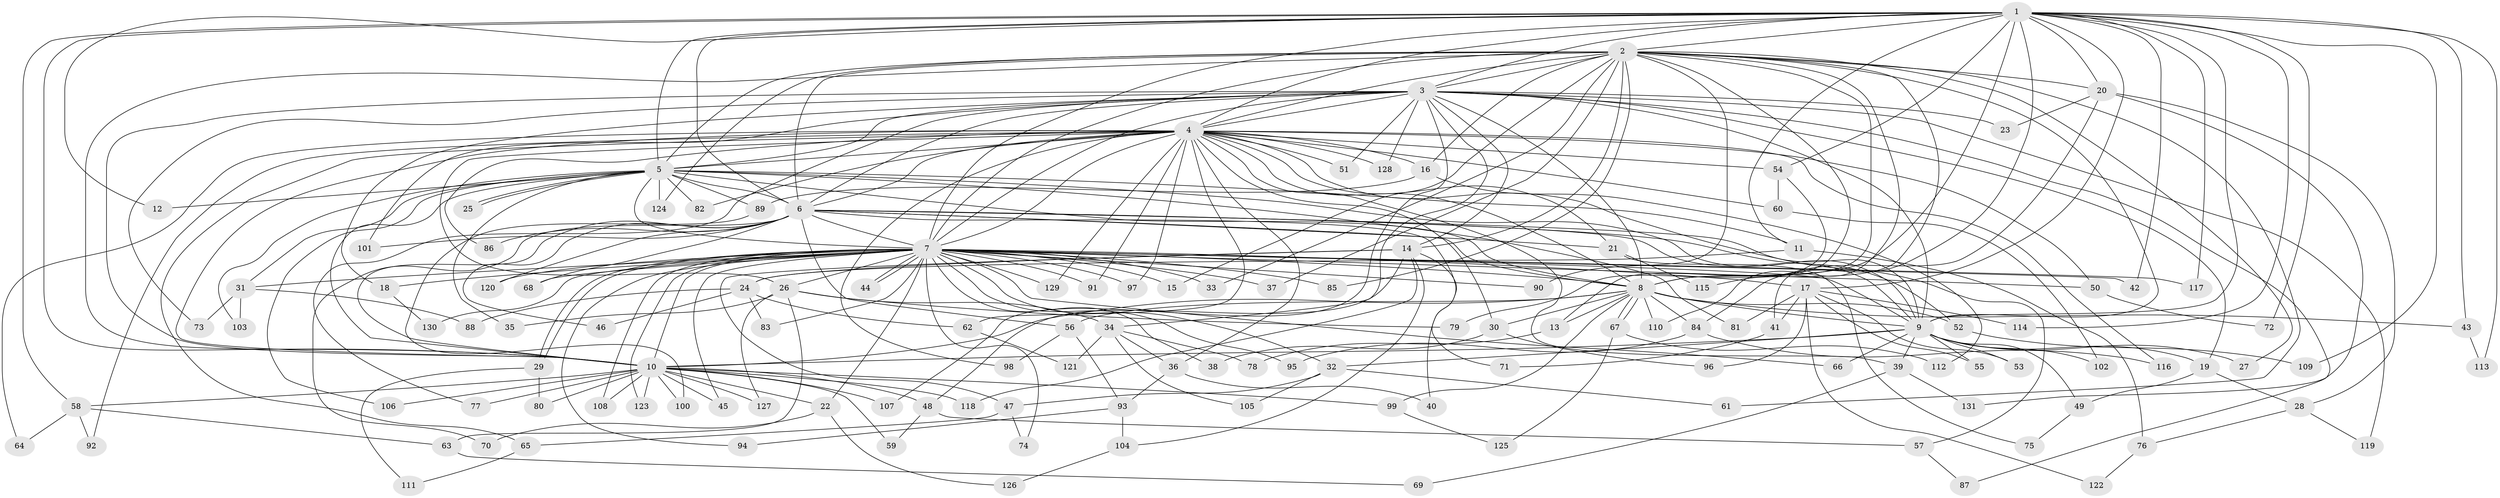 // Generated by graph-tools (version 1.1) at 2025/43/03/09/25 04:43:09]
// undirected, 131 vertices, 287 edges
graph export_dot {
graph [start="1"]
  node [color=gray90,style=filled];
  1;
  2;
  3;
  4;
  5;
  6;
  7;
  8;
  9;
  10;
  11;
  12;
  13;
  14;
  15;
  16;
  17;
  18;
  19;
  20;
  21;
  22;
  23;
  24;
  25;
  26;
  27;
  28;
  29;
  30;
  31;
  32;
  33;
  34;
  35;
  36;
  37;
  38;
  39;
  40;
  41;
  42;
  43;
  44;
  45;
  46;
  47;
  48;
  49;
  50;
  51;
  52;
  53;
  54;
  55;
  56;
  57;
  58;
  59;
  60;
  61;
  62;
  63;
  64;
  65;
  66;
  67;
  68;
  69;
  70;
  71;
  72;
  73;
  74;
  75;
  76;
  77;
  78;
  79;
  80;
  81;
  82;
  83;
  84;
  85;
  86;
  87;
  88;
  89;
  90;
  91;
  92;
  93;
  94;
  95;
  96;
  97;
  98;
  99;
  100;
  101;
  102;
  103;
  104;
  105;
  106;
  107;
  108;
  109;
  110;
  111;
  112;
  113;
  114;
  115;
  116;
  117;
  118;
  119;
  120;
  121;
  122;
  123;
  124;
  125;
  126;
  127;
  128;
  129;
  130;
  131;
  1 -- 2;
  1 -- 3;
  1 -- 4;
  1 -- 5;
  1 -- 6;
  1 -- 7;
  1 -- 8;
  1 -- 9;
  1 -- 10;
  1 -- 11;
  1 -- 12;
  1 -- 17;
  1 -- 20;
  1 -- 42;
  1 -- 43;
  1 -- 54;
  1 -- 58;
  1 -- 72;
  1 -- 84;
  1 -- 109;
  1 -- 113;
  1 -- 114;
  1 -- 117;
  2 -- 3;
  2 -- 4;
  2 -- 5;
  2 -- 6;
  2 -- 7;
  2 -- 8;
  2 -- 9;
  2 -- 10;
  2 -- 13;
  2 -- 14;
  2 -- 15;
  2 -- 16;
  2 -- 20;
  2 -- 27;
  2 -- 33;
  2 -- 37;
  2 -- 61;
  2 -- 85;
  2 -- 90;
  2 -- 110;
  2 -- 115;
  2 -- 124;
  3 -- 4;
  3 -- 5;
  3 -- 6;
  3 -- 7;
  3 -- 8;
  3 -- 9;
  3 -- 10;
  3 -- 14;
  3 -- 18;
  3 -- 19;
  3 -- 23;
  3 -- 34;
  3 -- 51;
  3 -- 73;
  3 -- 77;
  3 -- 87;
  3 -- 101;
  3 -- 107;
  3 -- 119;
  3 -- 128;
  4 -- 5;
  4 -- 6;
  4 -- 7;
  4 -- 8;
  4 -- 9;
  4 -- 10;
  4 -- 16;
  4 -- 21;
  4 -- 26;
  4 -- 30;
  4 -- 36;
  4 -- 39;
  4 -- 50;
  4 -- 51;
  4 -- 54;
  4 -- 60;
  4 -- 62;
  4 -- 64;
  4 -- 65;
  4 -- 82;
  4 -- 86;
  4 -- 91;
  4 -- 92;
  4 -- 97;
  4 -- 98;
  4 -- 116;
  4 -- 128;
  4 -- 129;
  5 -- 6;
  5 -- 7;
  5 -- 8;
  5 -- 9;
  5 -- 10;
  5 -- 11;
  5 -- 12;
  5 -- 25;
  5 -- 25;
  5 -- 31;
  5 -- 35;
  5 -- 81;
  5 -- 82;
  5 -- 89;
  5 -- 103;
  5 -- 106;
  5 -- 124;
  6 -- 7;
  6 -- 8;
  6 -- 9;
  6 -- 10;
  6 -- 21;
  6 -- 46;
  6 -- 52;
  6 -- 56;
  6 -- 57;
  6 -- 68;
  6 -- 70;
  6 -- 71;
  6 -- 86;
  6 -- 101;
  6 -- 120;
  7 -- 8;
  7 -- 9;
  7 -- 10;
  7 -- 15;
  7 -- 17;
  7 -- 18;
  7 -- 22;
  7 -- 26;
  7 -- 29;
  7 -- 29;
  7 -- 31;
  7 -- 32;
  7 -- 33;
  7 -- 37;
  7 -- 38;
  7 -- 42;
  7 -- 44;
  7 -- 44;
  7 -- 45;
  7 -- 50;
  7 -- 66;
  7 -- 68;
  7 -- 74;
  7 -- 83;
  7 -- 85;
  7 -- 90;
  7 -- 91;
  7 -- 94;
  7 -- 95;
  7 -- 97;
  7 -- 108;
  7 -- 117;
  7 -- 120;
  7 -- 123;
  7 -- 129;
  7 -- 130;
  8 -- 9;
  8 -- 10;
  8 -- 13;
  8 -- 30;
  8 -- 43;
  8 -- 52;
  8 -- 56;
  8 -- 67;
  8 -- 67;
  8 -- 84;
  8 -- 99;
  8 -- 110;
  9 -- 10;
  9 -- 19;
  9 -- 27;
  9 -- 32;
  9 -- 39;
  9 -- 49;
  9 -- 53;
  9 -- 55;
  9 -- 66;
  9 -- 102;
  10 -- 22;
  10 -- 45;
  10 -- 48;
  10 -- 58;
  10 -- 59;
  10 -- 77;
  10 -- 80;
  10 -- 99;
  10 -- 100;
  10 -- 106;
  10 -- 107;
  10 -- 108;
  10 -- 118;
  10 -- 123;
  10 -- 127;
  11 -- 24;
  11 -- 76;
  13 -- 78;
  14 -- 24;
  14 -- 40;
  14 -- 47;
  14 -- 48;
  14 -- 104;
  14 -- 118;
  16 -- 89;
  16 -- 112;
  17 -- 41;
  17 -- 53;
  17 -- 55;
  17 -- 81;
  17 -- 96;
  17 -- 114;
  17 -- 122;
  18 -- 130;
  19 -- 28;
  19 -- 49;
  20 -- 23;
  20 -- 28;
  20 -- 41;
  20 -- 131;
  21 -- 75;
  21 -- 115;
  22 -- 70;
  22 -- 126;
  24 -- 46;
  24 -- 62;
  24 -- 83;
  24 -- 88;
  26 -- 34;
  26 -- 35;
  26 -- 63;
  26 -- 79;
  26 -- 127;
  28 -- 76;
  28 -- 119;
  29 -- 80;
  29 -- 111;
  30 -- 38;
  30 -- 96;
  31 -- 73;
  31 -- 88;
  31 -- 103;
  32 -- 47;
  32 -- 61;
  32 -- 105;
  34 -- 36;
  34 -- 78;
  34 -- 105;
  34 -- 121;
  36 -- 40;
  36 -- 93;
  39 -- 69;
  39 -- 131;
  41 -- 71;
  43 -- 113;
  47 -- 65;
  47 -- 74;
  48 -- 57;
  48 -- 59;
  49 -- 75;
  50 -- 72;
  52 -- 109;
  54 -- 60;
  54 -- 79;
  56 -- 93;
  56 -- 98;
  57 -- 87;
  58 -- 63;
  58 -- 64;
  58 -- 92;
  60 -- 102;
  62 -- 121;
  63 -- 69;
  65 -- 111;
  67 -- 112;
  67 -- 125;
  76 -- 122;
  84 -- 95;
  84 -- 116;
  89 -- 100;
  93 -- 94;
  93 -- 104;
  99 -- 125;
  104 -- 126;
}

